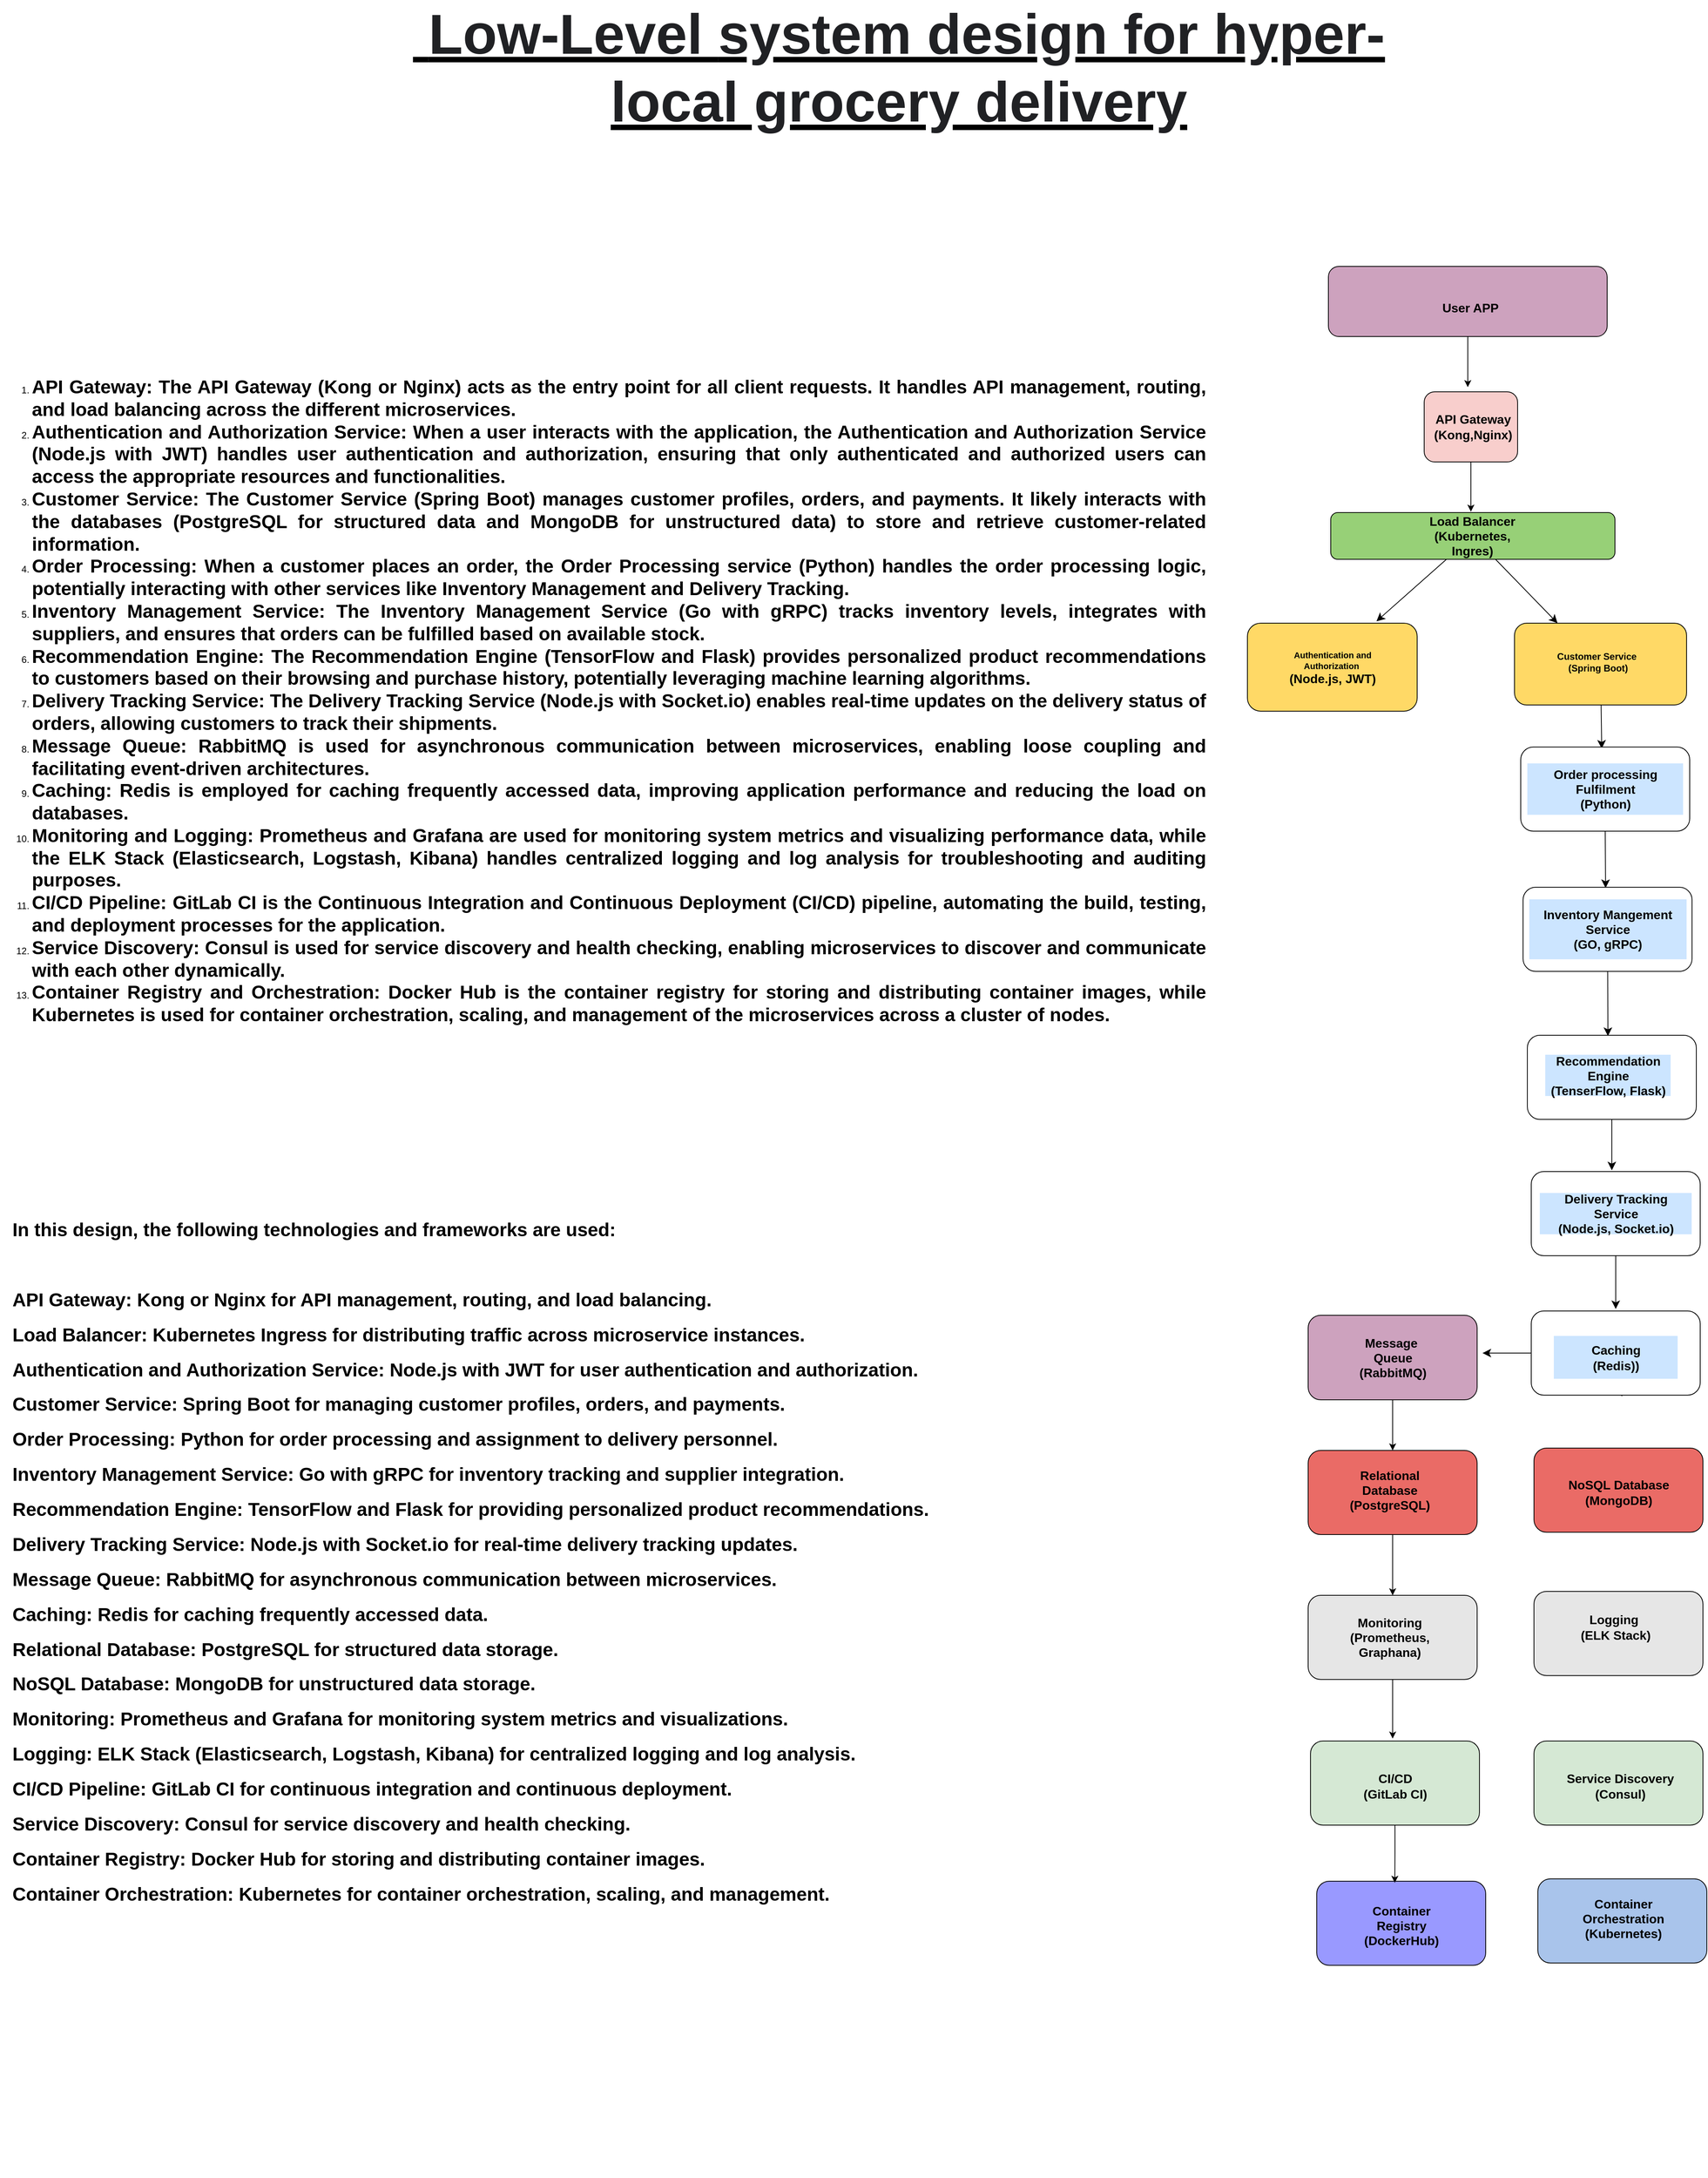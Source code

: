 <mxfile version="24.2.7" type="github">
  <diagram name="Page-1" id="S2Zd7SUTDXQVfa4Ri9lw">
    <mxGraphModel dx="6584" dy="2480" grid="0" gridSize="10" guides="1" tooltips="1" connect="1" arrows="1" fold="1" page="0" pageScale="1" pageWidth="850" pageHeight="1100" math="0" shadow="0">
      <root>
        <mxCell id="0" />
        <mxCell id="1" parent="0" />
        <mxCell id="3xE5T52aA5AeAaNYNV-C-5" style="edgeStyle=orthogonalEdgeStyle;rounded=0;orthogonalLoop=1;jettySize=auto;html=1;" edge="1" parent="1" source="B4yxiOCJZMTcJZR9WHJV-1">
          <mxGeometry relative="1" as="geometry">
            <mxPoint x="312" y="166.833" as="targetPoint" />
          </mxGeometry>
        </mxCell>
        <mxCell id="B4yxiOCJZMTcJZR9WHJV-1" value="" style="rounded=1;whiteSpace=wrap;html=1;fillColor=#F8CECC;" parent="1" vertex="1">
          <mxGeometry x="252" y="13" width="120" height="90" as="geometry" />
        </mxCell>
        <mxCell id="B4yxiOCJZMTcJZR9WHJV-2" value="&lt;b&gt;API Gateway&lt;/b&gt;&lt;div&gt;&lt;b&gt;(Kong,Nginx)&lt;/b&gt;&lt;/div&gt;" style="text;strokeColor=none;fillColor=none;html=1;align=center;verticalAlign=middle;whiteSpace=wrap;rounded=0;fontSize=16;" parent="1" vertex="1">
          <mxGeometry x="279.5" y="43" width="70" height="30" as="geometry" />
        </mxCell>
        <mxCell id="B4yxiOCJZMTcJZR9WHJV-3" value="" style="endArrow=none;html=1;rounded=0;fontSize=12;startSize=8;endSize=8;curved=1;" parent="1" target="B4yxiOCJZMTcJZR9WHJV-4" edge="1">
          <mxGeometry width="50" height="50" relative="1" as="geometry">
            <mxPoint x="316" y="170" as="sourcePoint" />
            <mxPoint x="316" y="101" as="targetPoint" />
          </mxGeometry>
        </mxCell>
        <mxCell id="B4yxiOCJZMTcJZR9WHJV-16" style="edgeStyle=none;curved=1;rounded=0;orthogonalLoop=1;jettySize=auto;html=1;fontSize=12;startSize=8;endSize=8;" parent="1" source="B4yxiOCJZMTcJZR9WHJV-4" edge="1">
          <mxGeometry relative="1" as="geometry">
            <mxPoint x="190.762" y="307.571" as="targetPoint" />
          </mxGeometry>
        </mxCell>
        <mxCell id="B4yxiOCJZMTcJZR9WHJV-17" style="edgeStyle=none;curved=1;rounded=0;orthogonalLoop=1;jettySize=auto;html=1;entryX=0.25;entryY=0;entryDx=0;entryDy=0;fontSize=12;startSize=8;endSize=8;" parent="1" source="B4yxiOCJZMTcJZR9WHJV-4" target="B4yxiOCJZMTcJZR9WHJV-12" edge="1">
          <mxGeometry relative="1" as="geometry" />
        </mxCell>
        <mxCell id="B4yxiOCJZMTcJZR9WHJV-4" value="" style="rounded=1;whiteSpace=wrap;html=1;fillColor=#97D077;" parent="1" vertex="1">
          <mxGeometry x="132" y="168" width="365" height="60" as="geometry" />
        </mxCell>
        <mxCell id="B4yxiOCJZMTcJZR9WHJV-5" value="&lt;b&gt;Load Balancer&lt;/b&gt;&lt;div&gt;&lt;b&gt;(Kubernetes, Ingres)&lt;/b&gt;&lt;/div&gt;" style="text;html=1;align=center;verticalAlign=middle;whiteSpace=wrap;rounded=0;fontSize=16;" parent="1" vertex="1">
          <mxGeometry x="238.5" y="183" width="150" height="30" as="geometry" />
        </mxCell>
        <mxCell id="B4yxiOCJZMTcJZR9WHJV-8" style="edgeStyle=none;curved=1;rounded=0;orthogonalLoop=1;jettySize=auto;html=1;exitX=0.25;exitY=1;exitDx=0;exitDy=0;entryX=0.298;entryY=1.016;entryDx=0;entryDy=0;entryPerimeter=0;fontSize=12;startSize=8;endSize=8;" parent="1" edge="1">
          <mxGeometry relative="1" as="geometry">
            <mxPoint x="110.5" y="415" as="sourcePoint" />
            <mxPoint x="120.388" y="417.048" as="targetPoint" />
          </mxGeometry>
        </mxCell>
        <mxCell id="B4yxiOCJZMTcJZR9WHJV-9" value="" style="rounded=1;whiteSpace=wrap;html=1;fillColor=#FFD966;" parent="1" vertex="1">
          <mxGeometry x="25" y="310" width="218" height="113" as="geometry" />
        </mxCell>
        <mxCell id="B4yxiOCJZMTcJZR9WHJV-20" style="edgeStyle=none;curved=1;rounded=0;orthogonalLoop=1;jettySize=auto;html=1;fontSize=12;startSize=8;endSize=8;" parent="1" source="B4yxiOCJZMTcJZR9WHJV-12" edge="1">
          <mxGeometry relative="1" as="geometry">
            <mxPoint x="480" y="471" as="targetPoint" />
          </mxGeometry>
        </mxCell>
        <mxCell id="B4yxiOCJZMTcJZR9WHJV-12" value="" style="rounded=1;whiteSpace=wrap;html=1;fillColor=#FFD966;" parent="1" vertex="1">
          <mxGeometry x="368" y="310" width="221" height="105" as="geometry" />
        </mxCell>
        <mxCell id="B4yxiOCJZMTcJZR9WHJV-23" style="edgeStyle=none;curved=1;rounded=0;orthogonalLoop=1;jettySize=auto;html=1;exitX=0.5;exitY=1;exitDx=0;exitDy=0;fontSize=12;startSize=8;endSize=8;" parent="1" source="B4yxiOCJZMTcJZR9WHJV-19" edge="1">
          <mxGeometry relative="1" as="geometry">
            <mxPoint x="485" y="650" as="targetPoint" />
          </mxGeometry>
        </mxCell>
        <mxCell id="B4yxiOCJZMTcJZR9WHJV-19" value="" style="rounded=1;whiteSpace=wrap;html=1;" parent="1" vertex="1">
          <mxGeometry x="376" y="469" width="217" height="108" as="geometry" />
        </mxCell>
        <mxCell id="B4yxiOCJZMTcJZR9WHJV-22" value="&lt;b&gt;Order processing Fulfilment&lt;/b&gt;&lt;div&gt;&lt;b&gt;(Python)&lt;/b&gt;&lt;/div&gt;" style="text;html=1;align=center;verticalAlign=middle;whiteSpace=wrap;rounded=0;fontSize=16;fillColor=#CCE5FF;" parent="1" vertex="1">
          <mxGeometry x="384.5" y="490" width="200" height="66" as="geometry" />
        </mxCell>
        <mxCell id="B4yxiOCJZMTcJZR9WHJV-24" value="" style="rounded=1;whiteSpace=wrap;html=1;" parent="1" vertex="1">
          <mxGeometry x="379" y="649" width="217" height="108" as="geometry" />
        </mxCell>
        <mxCell id="B4yxiOCJZMTcJZR9WHJV-25" value="&lt;b&gt;Inventory Mangement Service&lt;/b&gt;&lt;div&gt;&lt;b&gt;(GO, gRPC)&lt;/b&gt;&lt;/div&gt;" style="text;html=1;align=center;verticalAlign=middle;whiteSpace=wrap;rounded=0;fontSize=16;fillColor=#CCE5FF;" parent="1" vertex="1">
          <mxGeometry x="387" y="664.5" width="202" height="77" as="geometry" />
        </mxCell>
        <mxCell id="B4yxiOCJZMTcJZR9WHJV-31" style="edgeStyle=none;curved=1;rounded=0;orthogonalLoop=1;jettySize=auto;html=1;fontSize=12;startSize=8;endSize=8;" parent="1" source="B4yxiOCJZMTcJZR9WHJV-27" edge="1">
          <mxGeometry relative="1" as="geometry">
            <mxPoint x="493" y="1012.333" as="targetPoint" />
          </mxGeometry>
        </mxCell>
        <mxCell id="B4yxiOCJZMTcJZR9WHJV-27" value="" style="rounded=1;whiteSpace=wrap;html=1;" parent="1" vertex="1">
          <mxGeometry x="384.5" y="839" width="217" height="108" as="geometry" />
        </mxCell>
        <mxCell id="B4yxiOCJZMTcJZR9WHJV-29" style="edgeStyle=none;curved=1;rounded=0;orthogonalLoop=1;jettySize=auto;html=1;fontSize=12;startSize=8;endSize=8;" parent="1" source="B4yxiOCJZMTcJZR9WHJV-24" edge="1">
          <mxGeometry relative="1" as="geometry">
            <mxPoint x="488" y="840" as="targetPoint" />
          </mxGeometry>
        </mxCell>
        <mxCell id="B4yxiOCJZMTcJZR9WHJV-30" value="&lt;b&gt;Recommendation Engine&lt;/b&gt;&lt;div&gt;&lt;b&gt;(TenserFlow, Flask)&lt;/b&gt;&lt;/div&gt;" style="text;html=1;align=center;verticalAlign=middle;whiteSpace=wrap;rounded=0;fontSize=16;fillColor=#CCE5FF;" parent="1" vertex="1">
          <mxGeometry x="407.5" y="864" width="161" height="53" as="geometry" />
        </mxCell>
        <mxCell id="B4yxiOCJZMTcJZR9WHJV-34" style="edgeStyle=none;curved=1;rounded=0;orthogonalLoop=1;jettySize=auto;html=1;fontSize=12;startSize=8;endSize=8;" parent="1" source="B4yxiOCJZMTcJZR9WHJV-32" edge="1">
          <mxGeometry relative="1" as="geometry">
            <mxPoint x="498" y="1190.429" as="targetPoint" />
          </mxGeometry>
        </mxCell>
        <mxCell id="B4yxiOCJZMTcJZR9WHJV-32" value="" style="rounded=1;whiteSpace=wrap;html=1;" parent="1" vertex="1">
          <mxGeometry x="389.5" y="1014" width="217" height="108" as="geometry" />
        </mxCell>
        <mxCell id="B4yxiOCJZMTcJZR9WHJV-33" value="&lt;b&gt;Delivery Tracking Service&lt;/b&gt;&lt;div&gt;&lt;b&gt;(Node.js, Socket.io)&lt;/b&gt;&lt;/div&gt;" style="text;html=1;align=center;verticalAlign=middle;whiteSpace=wrap;rounded=0;fontSize=16;fillColor=#CCE5FF;" parent="1" vertex="1">
          <mxGeometry x="400.5" y="1041.5" width="195" height="53" as="geometry" />
        </mxCell>
        <mxCell id="B4yxiOCJZMTcJZR9WHJV-38" style="edgeStyle=none;curved=1;rounded=0;orthogonalLoop=1;jettySize=auto;html=1;fontSize=12;startSize=8;endSize=8;" parent="1" source="B4yxiOCJZMTcJZR9WHJV-36" edge="1">
          <mxGeometry relative="1" as="geometry">
            <mxPoint x="506.0" y="1302.809" as="targetPoint" />
          </mxGeometry>
        </mxCell>
        <mxCell id="B4yxiOCJZMTcJZR9WHJV-39" style="edgeStyle=none;curved=1;rounded=0;orthogonalLoop=1;jettySize=auto;html=1;fontSize=12;startSize=8;endSize=8;" parent="1" source="B4yxiOCJZMTcJZR9WHJV-36" edge="1">
          <mxGeometry relative="1" as="geometry">
            <mxPoint x="326.952" y="1247" as="targetPoint" />
          </mxGeometry>
        </mxCell>
        <mxCell id="B4yxiOCJZMTcJZR9WHJV-36" value="" style="rounded=1;whiteSpace=wrap;html=1;" parent="1" vertex="1">
          <mxGeometry x="389.5" y="1193" width="217" height="108" as="geometry" />
        </mxCell>
        <mxCell id="B4yxiOCJZMTcJZR9WHJV-37" value="&lt;b&gt;Caching&lt;/b&gt;&lt;div&gt;&lt;b&gt;(Redis))&lt;/b&gt;&lt;/div&gt;" style="text;html=1;align=center;verticalAlign=middle;whiteSpace=wrap;rounded=0;fontSize=16;fillColor=#CCE5FF;" parent="1" vertex="1">
          <mxGeometry x="418.5" y="1225" width="159" height="55" as="geometry" />
        </mxCell>
        <mxCell id="3xE5T52aA5AeAaNYNV-C-25" style="edgeStyle=orthogonalEdgeStyle;rounded=0;orthogonalLoop=1;jettySize=auto;html=1;entryX=0.5;entryY=0;entryDx=0;entryDy=0;" edge="1" parent="1" source="B4yxiOCJZMTcJZR9WHJV-41" target="3xE5T52aA5AeAaNYNV-C-13">
          <mxGeometry relative="1" as="geometry" />
        </mxCell>
        <mxCell id="B4yxiOCJZMTcJZR9WHJV-41" value="" style="rounded=1;whiteSpace=wrap;html=1;fillColor=#CDA2BE;" parent="1" vertex="1">
          <mxGeometry x="103" y="1198.5" width="217" height="108.5" as="geometry" />
        </mxCell>
        <mxCell id="B4yxiOCJZMTcJZR9WHJV-42" value="&lt;b&gt;Message&amp;nbsp;&lt;/b&gt;&lt;div&gt;&lt;b&gt;Queue&lt;/b&gt;&lt;/div&gt;&lt;div&gt;&lt;b&gt;(RabbitMQ)&lt;/b&gt;&lt;/div&gt;" style="text;html=1;align=center;verticalAlign=middle;whiteSpace=wrap;rounded=0;fontSize=16;" parent="1" vertex="1">
          <mxGeometry x="141.5" y="1220.5" width="140" height="64" as="geometry" />
        </mxCell>
        <mxCell id="3xE5T52aA5AeAaNYNV-C-2" style="edgeStyle=orthogonalEdgeStyle;rounded=0;orthogonalLoop=1;jettySize=auto;html=1;exitX=0.5;exitY=1;exitDx=0;exitDy=0;" edge="1" parent="1" source="B4yxiOCJZMTcJZR9WHJV-1" target="B4yxiOCJZMTcJZR9WHJV-1">
          <mxGeometry relative="1" as="geometry" />
        </mxCell>
        <mxCell id="3xE5T52aA5AeAaNYNV-C-6" value="&lt;b&gt;&lt;font style=&quot;font-size: 11px;&quot;&gt;Authentication and Authorization&amp;nbsp;&lt;/font&gt;&lt;/b&gt;&lt;div&gt;&lt;b&gt;&lt;font size=&quot;3&quot;&gt;(Node.js, JWT)&lt;/font&gt;&lt;/b&gt;&lt;/div&gt;" style="text;html=1;align=center;verticalAlign=middle;whiteSpace=wrap;rounded=0;" vertex="1" parent="1">
          <mxGeometry x="66.5" y="329.75" width="135" height="75.25" as="geometry" />
        </mxCell>
        <mxCell id="3xE5T52aA5AeAaNYNV-C-7" value="&lt;b&gt;Customer Service&amp;nbsp;&lt;/b&gt;&lt;div&gt;&lt;b&gt;(Spring Boot)&lt;/b&gt;&lt;/div&gt;" style="text;html=1;align=center;verticalAlign=middle;whiteSpace=wrap;rounded=0;" vertex="1" parent="1">
          <mxGeometry x="407.5" y="322" width="135" height="75.25" as="geometry" />
        </mxCell>
        <mxCell id="3xE5T52aA5AeAaNYNV-C-9" value="" style="rounded=1;whiteSpace=wrap;html=1;fillColor=#EA6B66;" vertex="1" parent="1">
          <mxGeometry x="393" y="1369" width="217" height="108" as="geometry" />
        </mxCell>
        <mxCell id="3xE5T52aA5AeAaNYNV-C-10" value="" style="rounded=1;whiteSpace=wrap;html=1;fillColor=#E6E6E6;" vertex="1" parent="1">
          <mxGeometry x="393" y="1553" width="217" height="108" as="geometry" />
        </mxCell>
        <mxCell id="3xE5T52aA5AeAaNYNV-C-11" value="" style="rounded=1;whiteSpace=wrap;html=1;fillColor=#D5E8D4;" vertex="1" parent="1">
          <mxGeometry x="393" y="1745" width="217" height="108" as="geometry" />
        </mxCell>
        <mxCell id="3xE5T52aA5AeAaNYNV-C-12" value="" style="rounded=1;whiteSpace=wrap;html=1;fillColor=#A9C4EB;" vertex="1" parent="1">
          <mxGeometry x="398" y="1922" width="217" height="108" as="geometry" />
        </mxCell>
        <mxCell id="3xE5T52aA5AeAaNYNV-C-27" style="edgeStyle=orthogonalEdgeStyle;rounded=0;orthogonalLoop=1;jettySize=auto;html=1;entryX=0.5;entryY=0;entryDx=0;entryDy=0;" edge="1" parent="1" source="3xE5T52aA5AeAaNYNV-C-13" target="3xE5T52aA5AeAaNYNV-C-14">
          <mxGeometry relative="1" as="geometry" />
        </mxCell>
        <mxCell id="3xE5T52aA5AeAaNYNV-C-13" value="" style="rounded=1;whiteSpace=wrap;html=1;fillColor=#EA6B66;" vertex="1" parent="1">
          <mxGeometry x="103" y="1372" width="217" height="108" as="geometry" />
        </mxCell>
        <mxCell id="3xE5T52aA5AeAaNYNV-C-29" style="edgeStyle=orthogonalEdgeStyle;rounded=0;orthogonalLoop=1;jettySize=auto;html=1;" edge="1" parent="1" source="3xE5T52aA5AeAaNYNV-C-14">
          <mxGeometry relative="1" as="geometry">
            <mxPoint x="211.5" y="1741.902" as="targetPoint" />
          </mxGeometry>
        </mxCell>
        <mxCell id="3xE5T52aA5AeAaNYNV-C-14" value="" style="rounded=1;whiteSpace=wrap;html=1;fillColor=#E6E6E6;" vertex="1" parent="1">
          <mxGeometry x="103" y="1558" width="217" height="108" as="geometry" />
        </mxCell>
        <mxCell id="3xE5T52aA5AeAaNYNV-C-15" value="" style="rounded=1;whiteSpace=wrap;html=1;fillColor=#D5E8D4;" vertex="1" parent="1">
          <mxGeometry x="106" y="1745" width="217" height="108" as="geometry" />
        </mxCell>
        <mxCell id="3xE5T52aA5AeAaNYNV-C-16" value="" style="rounded=1;whiteSpace=wrap;html=1;fillColor=#9999FF;" vertex="1" parent="1">
          <mxGeometry x="114" y="1925" width="217" height="108" as="geometry" />
        </mxCell>
        <mxCell id="3xE5T52aA5AeAaNYNV-C-17" value="&lt;b&gt;Relational Database&lt;/b&gt;&lt;div&gt;&lt;b&gt;(PostgreSQL&lt;span style=&quot;color: rgba(0, 0, 0, 0); font-family: monospace; font-size: 0px; text-align: start; text-wrap: nowrap; background-color: initial;&quot;&gt;%3CmxGraphModel%3E%3Croot%3E%3CmxCell%20id%3D%220%22%2F%3E%3CmxCell%20id%3D%221%22%20parent%3D%220%22%2F%3E%3CmxCell%20id%3D%222%22%20value%3D%22Message%26amp%3Bnbsp%3B%26lt%3Bdiv%26gt%3BQueue%26lt%3B%2Fdiv%26gt%3B%26lt%3Bdiv%26gt%3B(RabbitMQ)%26lt%3B%2Fdiv%26gt%3B%22%20style%3D%22text%3Bhtml%3D1%3Balign%3Dcenter%3BverticalAlign%3Dmiddle%3BwhiteSpace%3Dwrap%3Brounded%3D0%3BfontSize%3D16%3B%22%20vertex%3D%221%22%20parent%3D%221%22%3E%3CmxGeometry%20x%3D%22141.5%22%20y%3D%221220.5%22%20width%3D%22140%22%20height%3D%2264%22%20as%3D%22geometry%22%2F%3E%3C%2FmxCell%3E%3C%2Froot%3E%3C%2FmxGraphModel%3E&lt;/span&gt;&lt;span style=&quot;color: rgba(0, 0, 0, 0); font-family: monospace; font-size: 0px; text-align: start; text-wrap: nowrap; background-color: initial;&quot;&gt;%3CmxGraphModel%3E%3Croot%3E%3CmxCell%20id%3D%220%22%2F%3E%3CmxCell%20id%3D%221%22%20parent%3D%220%22%2F%3E%3CmxCell%20id%3D%222%22%20value%3D%22Message%26amp%3Bnbsp%3B%26lt%3Bdiv%26gt%3BQueue%26lt%3B%2Fdiv%26gt%3B%26lt%3Bdiv%26gt%3B(RabbitMQ)%26lt%3B%2Fdiv%26gt%3B%22%20style%3D%22text%3Bhtml%3D1%3Balign%3Dcenter%3BverticalAlign%3Dmiddle%3BwhiteSpace%3Dwrap%3Brounded%3D0%3BfontSize%3D16%3B%22%20vertex%3D%221%22%20parent%3D%221%22%3E%3CmxGeometry%20x%3D%22141.5%22%20y%3D%221220.5%22%20width%3D%22140%22%20height%3D%2264%22%20as%3D%22geometry%22%2F%3E%3C%2FmxCell%3E%3C%2Froot%3E%3C%2FmxGraphModel%3E&lt;/span&gt;&lt;span style=&quot;background-color: initial;&quot;&gt;)&lt;/span&gt;&lt;/b&gt;&lt;/div&gt;" style="text;html=1;align=center;verticalAlign=middle;whiteSpace=wrap;rounded=0;fontSize=16;" vertex="1" parent="1">
          <mxGeometry x="138" y="1391" width="140" height="64" as="geometry" />
        </mxCell>
        <mxCell id="3xE5T52aA5AeAaNYNV-C-18" value="&lt;b&gt;NoSQL Database&lt;/b&gt;&lt;div&gt;&lt;b&gt;(MongoDB)&lt;/b&gt;&lt;/div&gt;" style="text;html=1;align=center;verticalAlign=middle;whiteSpace=wrap;rounded=0;fontSize=16;" vertex="1" parent="1">
          <mxGeometry x="431.5" y="1394" width="140" height="64" as="geometry" />
        </mxCell>
        <mxCell id="3xE5T52aA5AeAaNYNV-C-19" value="&lt;b&gt;Monitoring&lt;/b&gt;&lt;div&gt;&lt;b&gt;(Prometheus, Graphana)&lt;/b&gt;&lt;/div&gt;" style="text;html=1;align=center;verticalAlign=middle;whiteSpace=wrap;rounded=0;fontSize=16;" vertex="1" parent="1">
          <mxGeometry x="138" y="1580" width="140" height="64" as="geometry" />
        </mxCell>
        <mxCell id="3xE5T52aA5AeAaNYNV-C-20" value="&lt;b&gt;Logging&amp;nbsp;&lt;/b&gt;&lt;div&gt;&lt;b&gt;(ELK Stack)&lt;/b&gt;&lt;/div&gt;" style="text;html=1;align=center;verticalAlign=middle;whiteSpace=wrap;rounded=0;fontSize=16;" vertex="1" parent="1">
          <mxGeometry x="428" y="1567" width="140" height="64" as="geometry" />
        </mxCell>
        <mxCell id="3xE5T52aA5AeAaNYNV-C-21" value="&lt;b&gt;CI/CD&lt;/b&gt;&lt;div&gt;&lt;b&gt;(GitLab CI)&lt;/b&gt;&lt;/div&gt;" style="text;html=1;align=center;verticalAlign=middle;whiteSpace=wrap;rounded=0;fontSize=16;" vertex="1" parent="1">
          <mxGeometry x="144.5" y="1771" width="140" height="64" as="geometry" />
        </mxCell>
        <mxCell id="3xE5T52aA5AeAaNYNV-C-22" value="&lt;b&gt;Service Discovery&lt;/b&gt;&lt;div&gt;&lt;b&gt;(Consul)&lt;/b&gt;&lt;/div&gt;" style="text;html=1;align=center;verticalAlign=middle;whiteSpace=wrap;rounded=0;fontSize=16;" vertex="1" parent="1">
          <mxGeometry x="434" y="1771" width="140" height="64" as="geometry" />
        </mxCell>
        <mxCell id="3xE5T52aA5AeAaNYNV-C-23" value="&lt;b&gt;Container Registry&lt;/b&gt;&lt;div&gt;&lt;b&gt;(DockerHub)&lt;/b&gt;&lt;/div&gt;" style="text;html=1;align=center;verticalAlign=middle;whiteSpace=wrap;rounded=0;fontSize=16;" vertex="1" parent="1">
          <mxGeometry x="152.5" y="1950" width="140" height="64" as="geometry" />
        </mxCell>
        <mxCell id="3xE5T52aA5AeAaNYNV-C-24" value="&lt;b&gt;Container Orchestration&lt;/b&gt;&lt;div&gt;&lt;b&gt;(Kubernetes)&lt;/b&gt;&lt;/div&gt;" style="text;html=1;align=center;verticalAlign=middle;whiteSpace=wrap;rounded=0;fontSize=16;" vertex="1" parent="1">
          <mxGeometry x="437.5" y="1941" width="140" height="64" as="geometry" />
        </mxCell>
        <mxCell id="3xE5T52aA5AeAaNYNV-C-30" style="edgeStyle=orthogonalEdgeStyle;rounded=0;orthogonalLoop=1;jettySize=auto;html=1;entryX=0.462;entryY=0.019;entryDx=0;entryDy=0;entryPerimeter=0;" edge="1" parent="1" source="3xE5T52aA5AeAaNYNV-C-15" target="3xE5T52aA5AeAaNYNV-C-16">
          <mxGeometry relative="1" as="geometry" />
        </mxCell>
        <mxCell id="3xE5T52aA5AeAaNYNV-C-39" style="edgeStyle=orthogonalEdgeStyle;rounded=0;orthogonalLoop=1;jettySize=auto;html=1;" edge="1" parent="1" source="3xE5T52aA5AeAaNYNV-C-37">
          <mxGeometry relative="1" as="geometry">
            <mxPoint x="308" y="7.0" as="targetPoint" />
          </mxGeometry>
        </mxCell>
        <mxCell id="3xE5T52aA5AeAaNYNV-C-37" value="" style="rounded=1;whiteSpace=wrap;html=1;fillColor=#CDA2BE;" vertex="1" parent="1">
          <mxGeometry x="129" y="-148" width="358" height="90" as="geometry" />
        </mxCell>
        <mxCell id="3xE5T52aA5AeAaNYNV-C-40" value="&lt;b&gt;User APP&lt;/b&gt;" style="text;strokeColor=none;fillColor=none;html=1;align=center;verticalAlign=middle;whiteSpace=wrap;rounded=0;fontSize=16;" vertex="1" parent="1">
          <mxGeometry x="247" y="-130" width="129" height="69" as="geometry" />
        </mxCell>
        <mxCell id="3xE5T52aA5AeAaNYNV-C-44" value="&lt;h1 style=&quot;margin-top: 0px;&quot;&gt;In this design, the following technologies and frameworks are used:&lt;/h1&gt;&lt;h1 style=&quot;margin-top: 0px;&quot;&gt;&lt;br&gt;&lt;/h1&gt;&lt;h1 style=&quot;margin-top: 0px;&quot;&gt;API Gateway: Kong or Nginx for API management, routing, and load balancing.&lt;/h1&gt;&lt;h1 style=&quot;margin-top: 0px;&quot;&gt;Load Balancer: Kubernetes Ingress for distributing traffic across microservice instances.&lt;/h1&gt;&lt;h1 style=&quot;margin-top: 0px;&quot;&gt;Authentication and Authorization Service: Node.js with JWT for user authentication and authorization.&lt;/h1&gt;&lt;h1 style=&quot;margin-top: 0px;&quot;&gt;Customer Service: Spring Boot for managing customer profiles, orders, and payments.&lt;/h1&gt;&lt;h1 style=&quot;margin-top: 0px;&quot;&gt;Order Processing: Python for order processing and assignment to delivery personnel.&lt;/h1&gt;&lt;h1 style=&quot;margin-top: 0px;&quot;&gt;Inventory Management Service: Go with gRPC for inventory tracking and supplier integration.&lt;/h1&gt;&lt;h1 style=&quot;margin-top: 0px;&quot;&gt;Recommendation Engine: TensorFlow and Flask for providing personalized product recommendations.&lt;/h1&gt;&lt;h1 style=&quot;margin-top: 0px;&quot;&gt;Delivery Tracking Service: Node.js with Socket.io for real-time delivery tracking updates.&lt;/h1&gt;&lt;h1 style=&quot;margin-top: 0px;&quot;&gt;Message Queue: RabbitMQ for asynchronous communication between microservices.&lt;/h1&gt;&lt;h1 style=&quot;margin-top: 0px;&quot;&gt;Caching: Redis for caching frequently accessed data.&lt;/h1&gt;&lt;h1 style=&quot;margin-top: 0px;&quot;&gt;Relational Database: PostgreSQL for structured data storage.&lt;/h1&gt;&lt;h1 style=&quot;margin-top: 0px;&quot;&gt;NoSQL Database: MongoDB for unstructured data storage.&lt;/h1&gt;&lt;h1 style=&quot;margin-top: 0px;&quot;&gt;Monitoring: Prometheus and Grafana for monitoring system metrics and visualizations.&lt;/h1&gt;&lt;h1 style=&quot;margin-top: 0px;&quot;&gt;Logging: ELK Stack (Elasticsearch, Logstash, Kibana) for centralized logging and log analysis.&lt;/h1&gt;&lt;h1 style=&quot;margin-top: 0px;&quot;&gt;CI/CD Pipeline: GitLab CI for continuous integration and continuous deployment.&lt;/h1&gt;&lt;h1 style=&quot;margin-top: 0px;&quot;&gt;Service Discovery: Consul for service discovery and health checking.&lt;/h1&gt;&lt;h1 style=&quot;margin-top: 0px;&quot;&gt;Container Registry: Docker Hub for storing and distributing container images.&lt;/h1&gt;&lt;h1 style=&quot;margin-top: 0px;&quot;&gt;Container Orchestration: Kubernetes for container orchestration, scaling, and management.&lt;/h1&gt;" style="text;html=1;whiteSpace=wrap;overflow=hidden;rounded=0;" vertex="1" parent="1">
          <mxGeometry x="-1563" y="1068" width="1546" height="1234" as="geometry" />
        </mxCell>
        <mxCell id="3xE5T52aA5AeAaNYNV-C-45" value="&lt;font style=&quot;font-size: 72px;&quot;&gt;&lt;b style=&quot;&quot;&gt;&lt;u&gt;&lt;font style=&quot;&quot;&gt;&amp;nbsp;&lt;/font&gt;&lt;span style=&quot;color: rgb(32, 33, 36); font-family: docs-Roboto, Helvetica, Arial, sans-serif; text-align: start;&quot;&gt;Low-Level&amp;nbsp;&lt;/span&gt;&lt;span style=&quot;color: rgb(32, 33, 36); font-family: docs-Roboto, Helvetica, Arial, sans-serif; text-align: start; white-space-collapse: preserve;&quot;&gt;system design for hyper-local grocery delivery&lt;/span&gt;&lt;/u&gt;&lt;/b&gt;&lt;/font&gt;" style="text;html=1;align=center;verticalAlign=middle;whiteSpace=wrap;rounded=0;" vertex="1" parent="1">
          <mxGeometry x="-1107" y="-474" width="1369" height="142" as="geometry" />
        </mxCell>
        <mxCell id="3xE5T52aA5AeAaNYNV-C-47" value="&lt;div style=&quot;text-align: justify;&quot;&gt;&lt;ol&gt;&lt;li&gt;&lt;font style=&quot;font-size: 24px;&quot;&gt;&lt;b style=&quot;&quot;&gt;API Gateway: The API Gateway (Kong or Nginx) acts as the entry point for all client requests. It handles API management, routing, and load balancing across the different microservices.&lt;/b&gt;&lt;/font&gt;&lt;/li&gt;&lt;li&gt;&lt;font style=&quot;font-size: 24px;&quot;&gt;&lt;b&gt;Authentication and Authorization Service: When a user interacts with the application, the Authentication and Authorization Service (Node.js with JWT) handles user authentication and authorization, ensuring that only authenticated and authorized users can access the appropriate resources and functionalities.&lt;/b&gt;&lt;/font&gt;&lt;/li&gt;&lt;li&gt;&lt;font style=&quot;font-size: 24px;&quot;&gt;&lt;b&gt;Customer Service: The Customer Service (Spring Boot) manages customer profiles, orders, and payments. It likely interacts with the databases (PostgreSQL for structured data and MongoDB for unstructured data) to store and retrieve customer-related information.&lt;/b&gt;&lt;/font&gt;&lt;/li&gt;&lt;li&gt;&lt;font style=&quot;font-size: 24px;&quot;&gt;&lt;b&gt;Order Processing: When a customer places an order, the Order Processing service (Python) handles the order processing logic, potentially interacting with other services like Inventory Management and Delivery Tracking.&lt;/b&gt;&lt;/font&gt;&lt;/li&gt;&lt;li&gt;&lt;font style=&quot;font-size: 24px;&quot;&gt;&lt;b&gt;Inventory Management Service: The Inventory Management Service (Go with gRPC) tracks inventory levels, integrates with suppliers, and ensures that orders can be fulfilled based on available stock.&lt;/b&gt;&lt;/font&gt;&lt;/li&gt;&lt;li&gt;&lt;font style=&quot;font-size: 24px;&quot;&gt;&lt;b&gt;Recommendation Engine: The Recommendation Engine (TensorFlow and Flask) provides personalized product recommendations to customers based on their browsing and purchase history, potentially leveraging machine learning algorithms.&lt;/b&gt;&lt;/font&gt;&lt;/li&gt;&lt;li&gt;&lt;font style=&quot;font-size: 24px;&quot;&gt;&lt;b&gt;Delivery Tracking Service: The Delivery Tracking Service (Node.js with Socket.io) enables real-time updates on the delivery status of orders, allowing customers to track their shipments.&lt;/b&gt;&lt;/font&gt;&lt;/li&gt;&lt;li&gt;&lt;font style=&quot;font-size: 24px;&quot;&gt;&lt;b&gt;Message Queue: RabbitMQ is used for asynchronous communication between microservices, enabling loose coupling and facilitating event-driven architectures.&lt;/b&gt;&lt;/font&gt;&lt;/li&gt;&lt;li&gt;&lt;font style=&quot;font-size: 24px;&quot;&gt;&lt;b&gt;Caching: Redis is employed for caching frequently accessed data, improving application performance and reducing the load on databases.&lt;/b&gt;&lt;/font&gt;&lt;/li&gt;&lt;li&gt;&lt;font style=&quot;font-size: 24px;&quot;&gt;&lt;b&gt;Monitoring and Logging: Prometheus and Grafana are used for monitoring system metrics and visualizing performance data, while the ELK Stack (Elasticsearch, Logstash, Kibana) handles centralized logging and log analysis for troubleshooting and auditing purposes.&lt;/b&gt;&lt;/font&gt;&lt;/li&gt;&lt;li&gt;&lt;font style=&quot;font-size: 24px;&quot;&gt;&lt;b&gt;CI/CD Pipeline: GitLab CI is the Continuous Integration and Continuous Deployment (CI/CD) pipeline, automating the build, testing, and deployment processes for the application.&lt;/b&gt;&lt;/font&gt;&lt;/li&gt;&lt;li&gt;&lt;font style=&quot;font-size: 24px;&quot;&gt;&lt;b&gt;Service Discovery: Consul is used for service discovery and health checking, enabling microservices to discover and communicate with each other dynamically.&lt;/b&gt;&lt;/font&gt;&lt;/li&gt;&lt;li&gt;&lt;font style=&quot;font-size: 24px;&quot;&gt;&lt;b&gt;Container Registry and Orchestration: Docker Hub is the container registry for storing and distributing container images, while Kubernetes is used for container orchestration, scaling, and management of the microservices across a cluster of nodes.&lt;/b&gt;&lt;/font&gt;&lt;/li&gt;&lt;/ol&gt;&lt;/div&gt;" style="text;html=1;align=center;verticalAlign=middle;whiteSpace=wrap;rounded=0;" vertex="1" parent="1">
          <mxGeometry x="-1577" y="-26" width="1550" height="871" as="geometry" />
        </mxCell>
      </root>
    </mxGraphModel>
  </diagram>
</mxfile>
